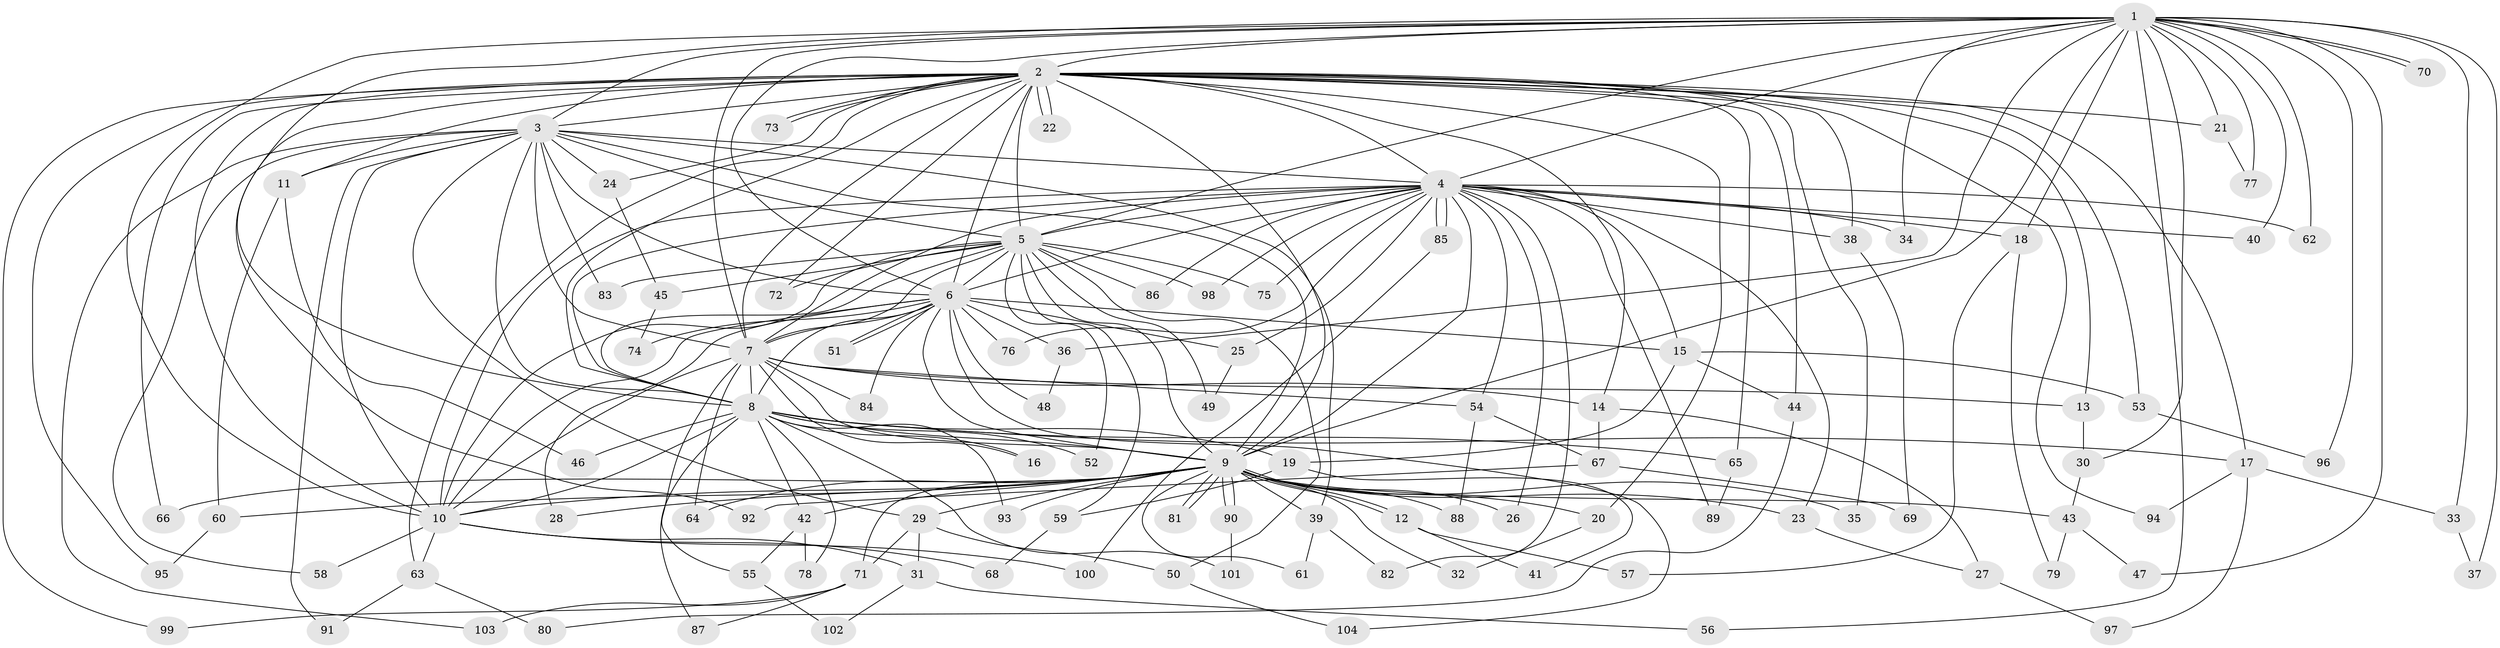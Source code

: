 // coarse degree distribution, {17: 0.024390243902439025, 23: 0.024390243902439025, 11: 0.04878048780487805, 18: 0.024390243902439025, 14: 0.024390243902439025, 12: 0.024390243902439025, 19: 0.024390243902439025, 4: 0.0975609756097561, 2: 0.4634146341463415, 5: 0.024390243902439025, 3: 0.14634146341463414, 6: 0.024390243902439025, 1: 0.04878048780487805}
// Generated by graph-tools (version 1.1) at 2025/17/03/04/25 18:17:52]
// undirected, 104 vertices, 233 edges
graph export_dot {
graph [start="1"]
  node [color=gray90,style=filled];
  1;
  2;
  3;
  4;
  5;
  6;
  7;
  8;
  9;
  10;
  11;
  12;
  13;
  14;
  15;
  16;
  17;
  18;
  19;
  20;
  21;
  22;
  23;
  24;
  25;
  26;
  27;
  28;
  29;
  30;
  31;
  32;
  33;
  34;
  35;
  36;
  37;
  38;
  39;
  40;
  41;
  42;
  43;
  44;
  45;
  46;
  47;
  48;
  49;
  50;
  51;
  52;
  53;
  54;
  55;
  56;
  57;
  58;
  59;
  60;
  61;
  62;
  63;
  64;
  65;
  66;
  67;
  68;
  69;
  70;
  71;
  72;
  73;
  74;
  75;
  76;
  77;
  78;
  79;
  80;
  81;
  82;
  83;
  84;
  85;
  86;
  87;
  88;
  89;
  90;
  91;
  92;
  93;
  94;
  95;
  96;
  97;
  98;
  99;
  100;
  101;
  102;
  103;
  104;
  1 -- 2;
  1 -- 3;
  1 -- 4;
  1 -- 5;
  1 -- 6;
  1 -- 7;
  1 -- 8;
  1 -- 9;
  1 -- 10;
  1 -- 18;
  1 -- 21;
  1 -- 30;
  1 -- 33;
  1 -- 34;
  1 -- 36;
  1 -- 37;
  1 -- 40;
  1 -- 47;
  1 -- 56;
  1 -- 62;
  1 -- 70;
  1 -- 70;
  1 -- 77;
  1 -- 96;
  2 -- 3;
  2 -- 4;
  2 -- 5;
  2 -- 6;
  2 -- 7;
  2 -- 8;
  2 -- 9;
  2 -- 10;
  2 -- 11;
  2 -- 13;
  2 -- 14;
  2 -- 17;
  2 -- 20;
  2 -- 21;
  2 -- 22;
  2 -- 22;
  2 -- 24;
  2 -- 35;
  2 -- 38;
  2 -- 44;
  2 -- 53;
  2 -- 63;
  2 -- 65;
  2 -- 66;
  2 -- 72;
  2 -- 73;
  2 -- 73;
  2 -- 92;
  2 -- 94;
  2 -- 95;
  2 -- 99;
  3 -- 4;
  3 -- 5;
  3 -- 6;
  3 -- 7;
  3 -- 8;
  3 -- 9;
  3 -- 10;
  3 -- 11;
  3 -- 24;
  3 -- 29;
  3 -- 39;
  3 -- 58;
  3 -- 83;
  3 -- 91;
  3 -- 103;
  4 -- 5;
  4 -- 6;
  4 -- 7;
  4 -- 8;
  4 -- 9;
  4 -- 10;
  4 -- 15;
  4 -- 18;
  4 -- 23;
  4 -- 25;
  4 -- 26;
  4 -- 34;
  4 -- 38;
  4 -- 40;
  4 -- 54;
  4 -- 62;
  4 -- 75;
  4 -- 76;
  4 -- 82;
  4 -- 85;
  4 -- 85;
  4 -- 86;
  4 -- 89;
  4 -- 98;
  5 -- 6;
  5 -- 7;
  5 -- 8;
  5 -- 9;
  5 -- 10;
  5 -- 45;
  5 -- 49;
  5 -- 50;
  5 -- 52;
  5 -- 59;
  5 -- 72;
  5 -- 75;
  5 -- 83;
  5 -- 86;
  5 -- 98;
  6 -- 7;
  6 -- 8;
  6 -- 9;
  6 -- 10;
  6 -- 15;
  6 -- 25;
  6 -- 28;
  6 -- 36;
  6 -- 48;
  6 -- 51;
  6 -- 51;
  6 -- 74;
  6 -- 76;
  6 -- 84;
  6 -- 104;
  7 -- 8;
  7 -- 9;
  7 -- 10;
  7 -- 13;
  7 -- 14;
  7 -- 16;
  7 -- 54;
  7 -- 55;
  7 -- 64;
  7 -- 84;
  8 -- 9;
  8 -- 10;
  8 -- 16;
  8 -- 17;
  8 -- 19;
  8 -- 42;
  8 -- 46;
  8 -- 52;
  8 -- 65;
  8 -- 78;
  8 -- 87;
  8 -- 93;
  8 -- 101;
  9 -- 10;
  9 -- 12;
  9 -- 12;
  9 -- 20;
  9 -- 23;
  9 -- 26;
  9 -- 28;
  9 -- 29;
  9 -- 32;
  9 -- 35;
  9 -- 39;
  9 -- 42;
  9 -- 43;
  9 -- 60;
  9 -- 61;
  9 -- 64;
  9 -- 66;
  9 -- 71;
  9 -- 81;
  9 -- 81;
  9 -- 88;
  9 -- 90;
  9 -- 90;
  9 -- 93;
  10 -- 31;
  10 -- 58;
  10 -- 63;
  10 -- 68;
  10 -- 100;
  11 -- 46;
  11 -- 60;
  12 -- 41;
  12 -- 57;
  13 -- 30;
  14 -- 27;
  14 -- 67;
  15 -- 19;
  15 -- 44;
  15 -- 53;
  17 -- 33;
  17 -- 94;
  17 -- 97;
  18 -- 57;
  18 -- 79;
  19 -- 41;
  19 -- 59;
  20 -- 32;
  21 -- 77;
  23 -- 27;
  24 -- 45;
  25 -- 49;
  27 -- 97;
  29 -- 31;
  29 -- 50;
  29 -- 71;
  30 -- 43;
  31 -- 56;
  31 -- 102;
  33 -- 37;
  36 -- 48;
  38 -- 69;
  39 -- 61;
  39 -- 82;
  42 -- 55;
  42 -- 78;
  43 -- 47;
  43 -- 79;
  44 -- 80;
  45 -- 74;
  50 -- 104;
  53 -- 96;
  54 -- 67;
  54 -- 88;
  55 -- 102;
  59 -- 68;
  60 -- 95;
  63 -- 80;
  63 -- 91;
  65 -- 89;
  67 -- 69;
  67 -- 92;
  71 -- 87;
  71 -- 99;
  71 -- 103;
  85 -- 100;
  90 -- 101;
}
